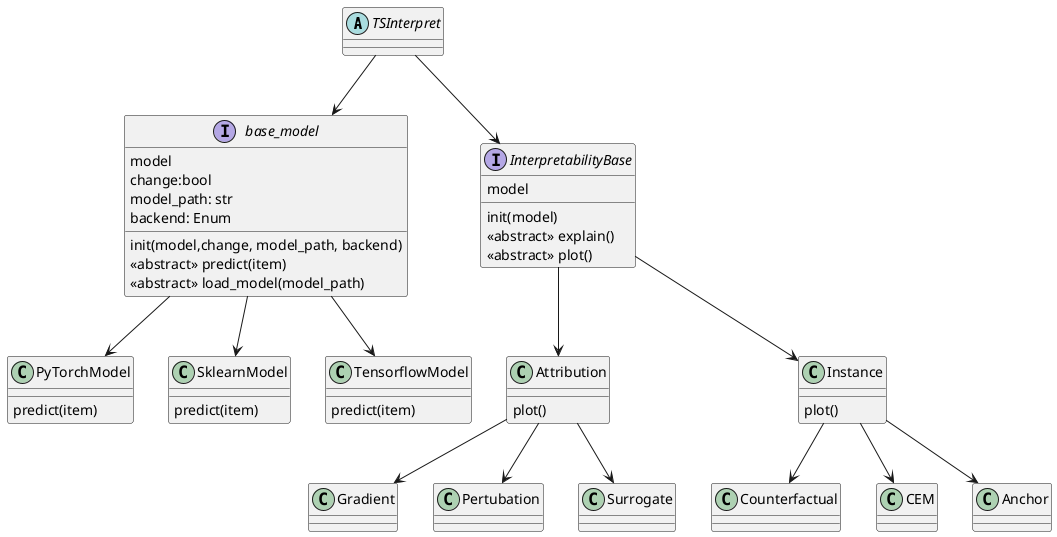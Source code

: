 @startuml

abstract TSInterpret {
}
interface base_model {
    model
    change:bool    
    model_path: str  
    backend: Enum
    init(model,change, model_path, backend)
    <<abstract>> predict(item)
    <<abstract>> load_model(model_path)
}

interface InterpretabilityBase {
    model
    init(model)
    <<abstract>> explain()
    <<abstract>> plot()
}


class PyTorchModel {

    predict(item)

}

class SklearnModel {

    predict(item)
}
class TensorflowModel {

    predict(item)
}
class Attribution {
     plot()
}
class Gradient {
    
}
class Pertubation {

}
class Surrogate {

}
class Instance {
  plot()
}

class Counterfactual {

}
class CEM {

}
class Anchor {
}

TSInterpret --> base_model
TSInterpret --> InterpretabilityBase
base_model --> PyTorchModel
base_model --> SklearnModel
base_model --> TensorflowModel
InterpretabilityBase --> Attribution
InterpretabilityBase --> Instance
Attribution --> Gradient
Attribution --> Pertubation
Attribution --> Surrogate
Instance --> Counterfactual 
Instance -->  CEM
Instance --> Anchor

@enduml